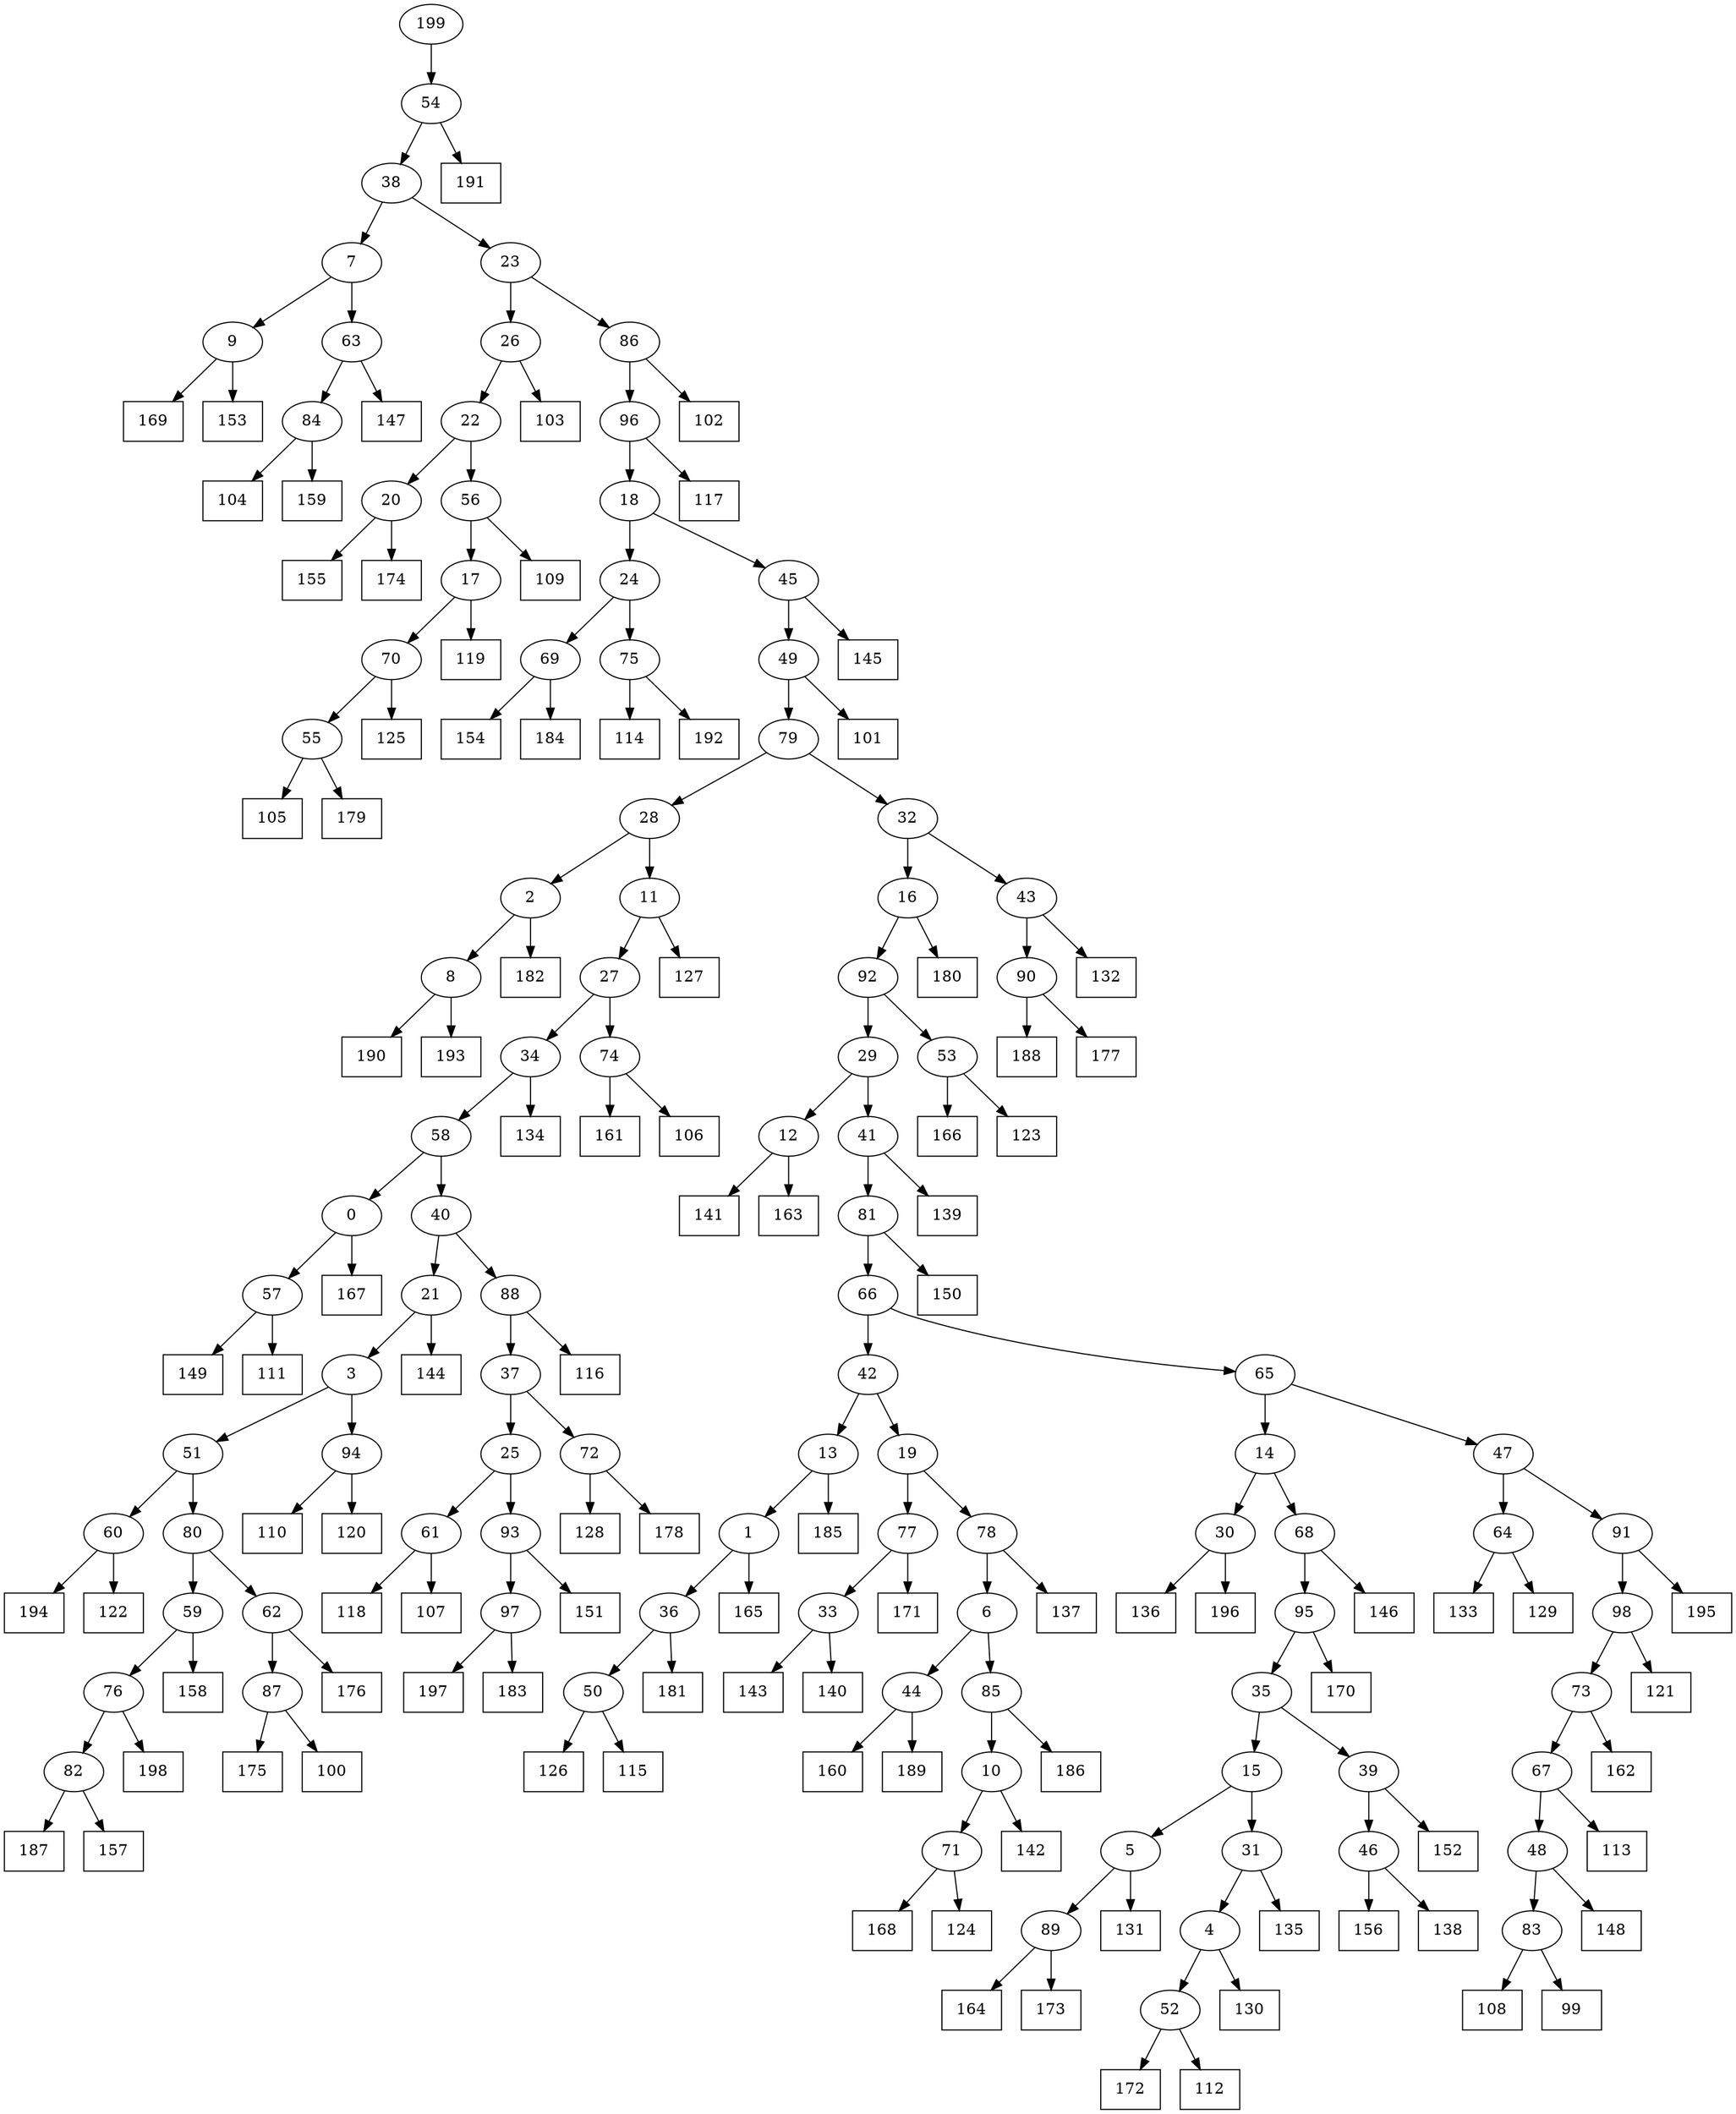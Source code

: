 digraph G {
0[label="0"];
1[label="1"];
2[label="2"];
3[label="3"];
4[label="4"];
5[label="5"];
6[label="6"];
7[label="7"];
8[label="8"];
9[label="9"];
10[label="10"];
11[label="11"];
12[label="12"];
13[label="13"];
14[label="14"];
15[label="15"];
16[label="16"];
17[label="17"];
18[label="18"];
19[label="19"];
20[label="20"];
21[label="21"];
22[label="22"];
23[label="23"];
24[label="24"];
25[label="25"];
26[label="26"];
27[label="27"];
28[label="28"];
29[label="29"];
30[label="30"];
31[label="31"];
32[label="32"];
33[label="33"];
34[label="34"];
35[label="35"];
36[label="36"];
37[label="37"];
38[label="38"];
39[label="39"];
40[label="40"];
41[label="41"];
42[label="42"];
43[label="43"];
44[label="44"];
45[label="45"];
46[label="46"];
47[label="47"];
48[label="48"];
49[label="49"];
50[label="50"];
51[label="51"];
52[label="52"];
53[label="53"];
54[label="54"];
55[label="55"];
56[label="56"];
57[label="57"];
58[label="58"];
59[label="59"];
60[label="60"];
61[label="61"];
62[label="62"];
63[label="63"];
64[label="64"];
65[label="65"];
66[label="66"];
67[label="67"];
68[label="68"];
69[label="69"];
70[label="70"];
71[label="71"];
72[label="72"];
73[label="73"];
74[label="74"];
75[label="75"];
76[label="76"];
77[label="77"];
78[label="78"];
79[label="79"];
80[label="80"];
81[label="81"];
82[label="82"];
83[label="83"];
84[label="84"];
85[label="85"];
86[label="86"];
87[label="87"];
88[label="88"];
89[label="89"];
90[label="90"];
91[label="91"];
92[label="92"];
93[label="93"];
94[label="94"];
95[label="95"];
96[label="96"];
97[label="97"];
98[label="98"];
99[shape=box,label="186"];
100[shape=box,label="161"];
101[shape=box,label="118"];
102[shape=box,label="191"];
103[shape=box,label="133"];
104[shape=box,label="190"];
105[shape=box,label="141"];
106[shape=box,label="187"];
107[shape=box,label="136"];
108[shape=box,label="172"];
109[shape=box,label="128"];
110[shape=box,label="160"];
111[shape=box,label="157"];
112[shape=box,label="146"];
113[shape=box,label="103"];
114[shape=box,label="175"];
115[shape=box,label="188"];
116[shape=box,label="156"];
117[shape=box,label="127"];
118[shape=box,label="154"];
119[shape=box,label="170"];
120[shape=box,label="134"];
121[shape=box,label="121"];
122[shape=box,label="129"];
123[shape=box,label="184"];
124[shape=box,label="189"];
125[shape=box,label="150"];
126[shape=box,label="151"];
127[shape=box,label="198"];
128[shape=box,label="108"];
129[shape=box,label="149"];
130[shape=box,label="117"];
131[shape=box,label="137"];
132[shape=box,label="114"];
133[shape=box,label="167"];
134[shape=box,label="158"];
135[shape=box,label="113"];
136[shape=box,label="185"];
137[shape=box,label="130"];
138[shape=box,label="178"];
139[shape=box,label="135"];
140[shape=box,label="131"];
141[shape=box,label="110"];
142[shape=box,label="182"];
143[shape=box,label="164"];
144[shape=box,label="105"];
145[shape=box,label="109"];
146[shape=box,label="176"];
147[shape=box,label="111"];
148[shape=box,label="126"];
149[shape=box,label="115"];
150[shape=box,label="144"];
151[shape=box,label="139"];
152[shape=box,label="104"];
153[shape=box,label="116"];
154[shape=box,label="197"];
155[shape=box,label="132"];
156[shape=box,label="194"];
157[shape=box,label="159"];
158[shape=box,label="180"];
159[shape=box,label="101"];
160[shape=box,label="107"];
161[shape=box,label="166"];
162[shape=box,label="173"];
163[shape=box,label="181"];
164[shape=box,label="106"];
165[shape=box,label="169"];
166[shape=box,label="102"];
167[shape=box,label="192"];
168[shape=box,label="195"];
169[shape=box,label="179"];
170[shape=box,label="125"];
171[shape=box,label="196"];
172[shape=box,label="165"];
173[shape=box,label="123"];
174[shape=box,label="155"];
175[shape=box,label="163"];
176[shape=box,label="142"];
177[shape=box,label="122"];
178[shape=box,label="99"];
179[shape=box,label="119"];
180[shape=box,label="183"];
181[shape=box,label="147"];
182[shape=box,label="138"];
183[shape=box,label="112"];
184[shape=box,label="148"];
185[shape=box,label="174"];
186[shape=box,label="152"];
187[shape=box,label="193"];
188[shape=box,label="168"];
189[shape=box,label="124"];
190[shape=box,label="120"];
191[shape=box,label="171"];
192[shape=box,label="162"];
193[shape=box,label="145"];
194[shape=box,label="100"];
195[shape=box,label="153"];
196[shape=box,label="143"];
197[shape=box,label="177"];
198[shape=box,label="140"];
199[label="199"];
54->102 ;
90->115 ;
82->106 ;
46->116 ;
13->1 ;
41->81 ;
24->75 ;
10->176 ;
69->118 ;
54->38 ;
67->135 ;
20->185 ;
68->112 ;
43->155 ;
62->146 ;
31->139 ;
71->189 ;
56->145 ;
27->34 ;
29->41 ;
98->121 ;
71->188 ;
50->149 ;
73->192 ;
53->173 ;
94->141 ;
97->180 ;
46->182 ;
63->181 ;
78->131 ;
19->77 ;
96->130 ;
9->195 ;
199->54 ;
74->100 ;
55->169 ;
94->190 ;
40->21 ;
18->24 ;
76->127 ;
81->125 ;
22->56 ;
39->46 ;
8->187 ;
92->29 ;
39->186 ;
76->82 ;
26->113 ;
93->126 ;
15->5 ;
5->140 ;
44->124 ;
92->53 ;
53->161 ;
52->108 ;
91->168 ;
31->4 ;
4->137 ;
43->90 ;
34->120 ;
59->134 ;
21->150 ;
30->171 ;
36->50 ;
50->148 ;
95->119 ;
14->68 ;
68->95 ;
60->177 ;
30->107 ;
33->198 ;
91->98 ;
59->76 ;
89->162 ;
12->175 ;
16->92 ;
47->91 ;
36->163 ;
16->158 ;
80->59 ;
61->160 ;
15->31 ;
7->9 ;
9->165 ;
42->19 ;
88->37 ;
38->7 ;
24->69 ;
25->61 ;
61->101 ;
89->143 ;
51->60 ;
60->156 ;
40->88 ;
35->15 ;
7->63 ;
63->84 ;
20->174 ;
75->167 ;
86->96 ;
96->18 ;
90->197 ;
95->35 ;
35->39 ;
4->52 ;
52->183 ;
84->157 ;
0->133 ;
45->49 ;
49->159 ;
66->42 ;
65->47 ;
72->109 ;
88->153 ;
3->51 ;
25->93 ;
1->172 ;
80->62 ;
74->164 ;
0->57 ;
1->36 ;
22->20 ;
70->55 ;
55->144 ;
87->114 ;
21->3 ;
3->94 ;
2->8 ;
8->104 ;
57->147 ;
14->30 ;
81->66 ;
42->13 ;
13->136 ;
77->191 ;
37->25 ;
62->87 ;
87->194 ;
37->72 ;
72->138 ;
41->151 ;
75->132 ;
19->78 ;
78->6 ;
11->117 ;
64->103 ;
97->154 ;
69->123 ;
32->16 ;
47->64 ;
58->40 ;
23->26 ;
26->22 ;
38->23 ;
56->17 ;
17->179 ;
10->71 ;
5->89 ;
66->65 ;
65->14 ;
2->142 ;
77->33 ;
33->196 ;
93->97 ;
48->83 ;
83->178 ;
17->70 ;
29->12 ;
12->105 ;
51->80 ;
48->184 ;
57->129 ;
79->32 ;
32->43 ;
83->128 ;
6->44 ;
44->110 ;
67->48 ;
82->111 ;
85->10 ;
84->152 ;
79->28 ;
28->2 ;
6->85 ;
85->99 ;
64->122 ;
23->86 ;
86->166 ;
28->11 ;
11->27 ;
27->74 ;
34->58 ;
58->0 ;
49->79 ;
98->73 ;
73->67 ;
70->170 ;
18->45 ;
45->193 ;
}
